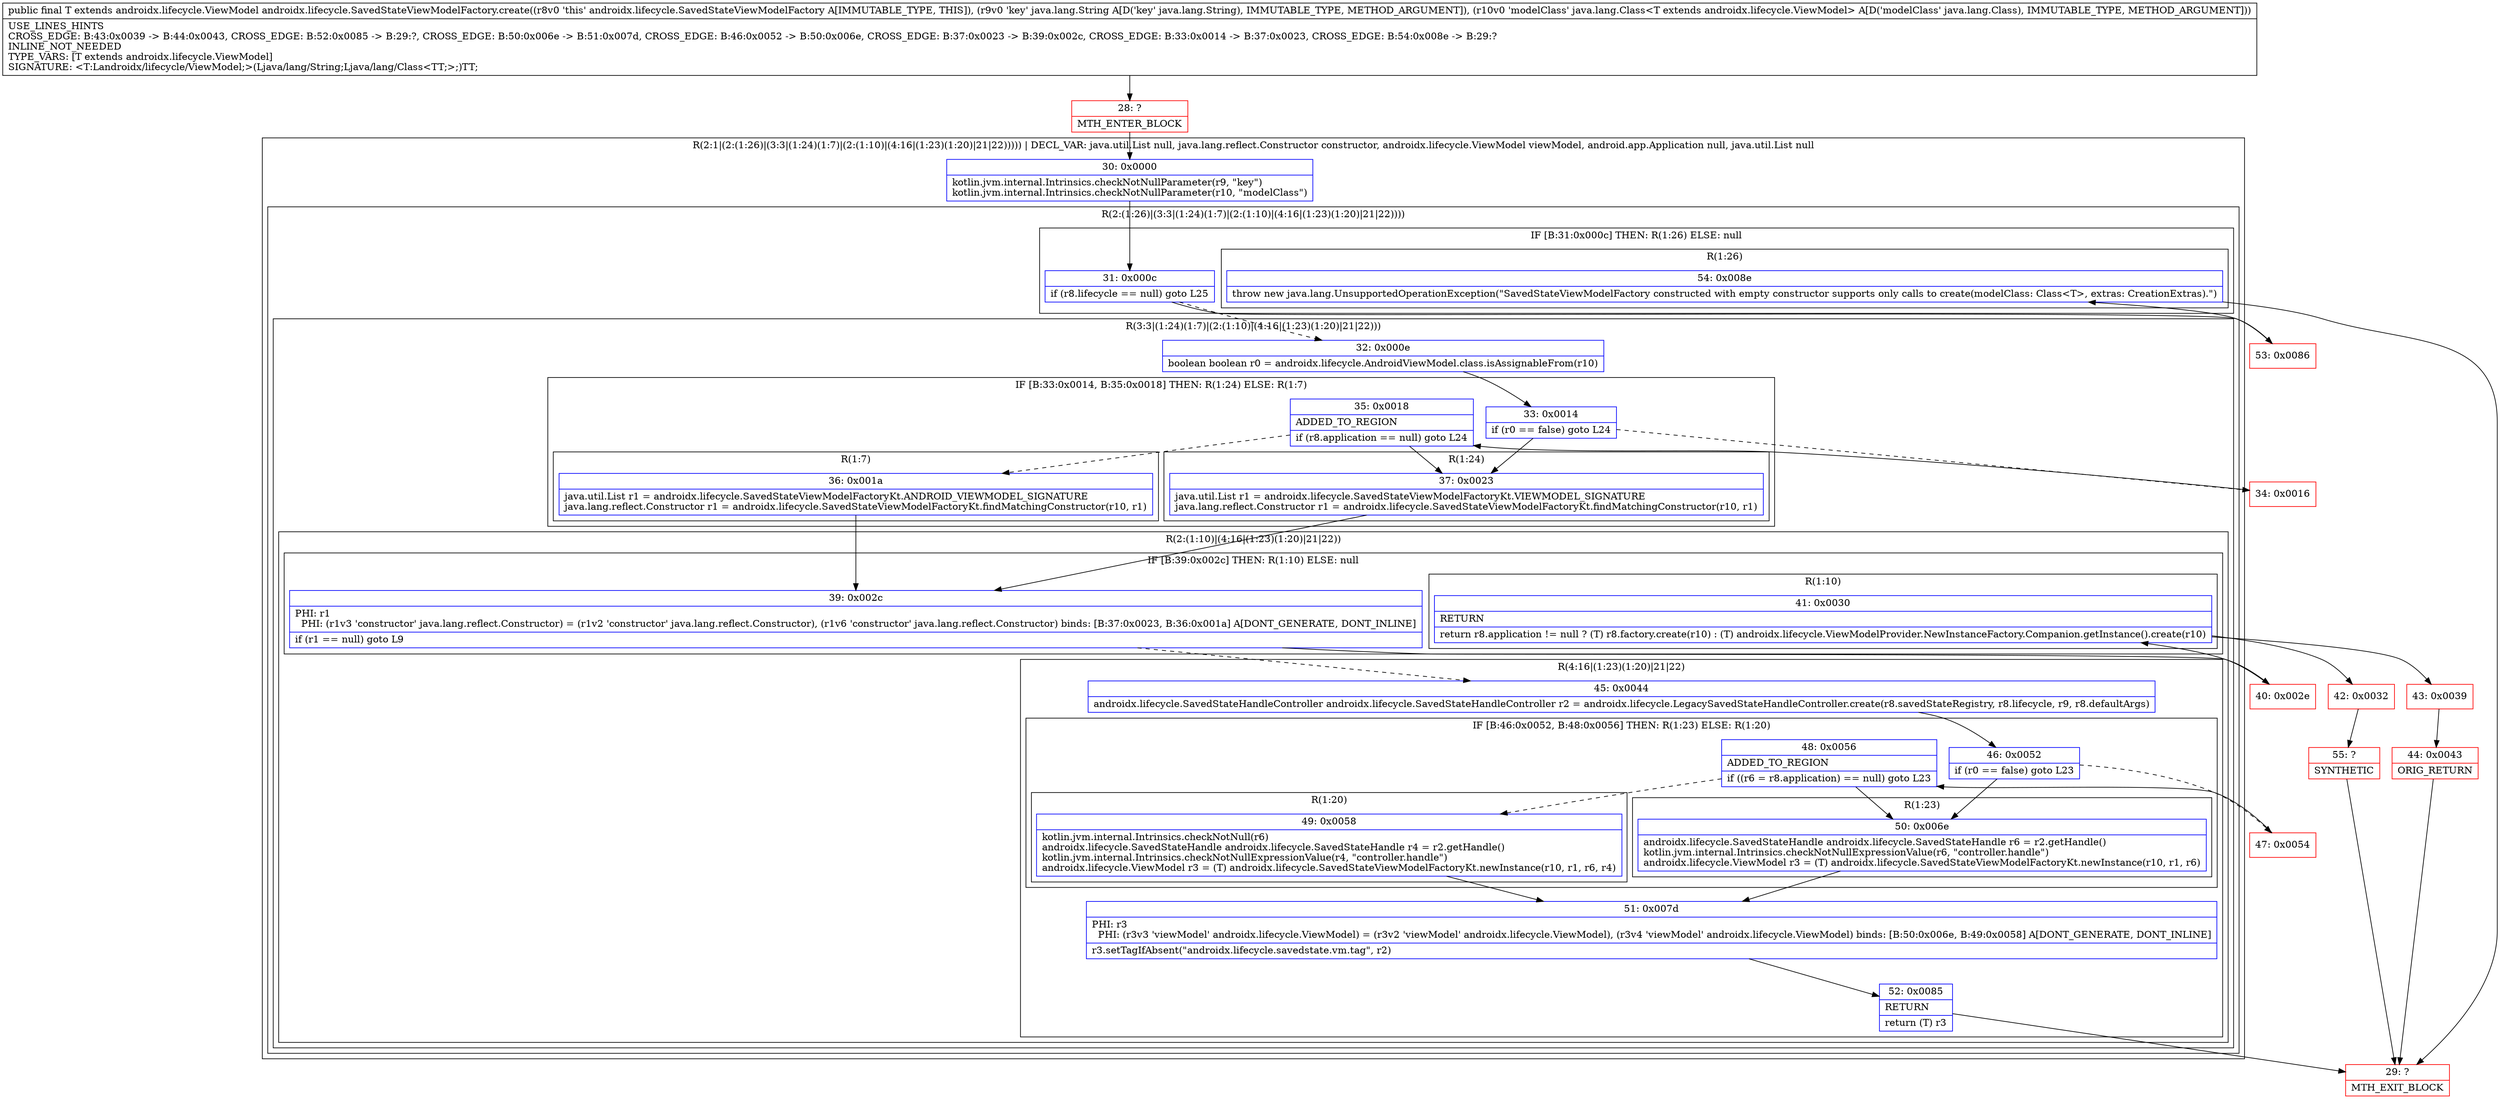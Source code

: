 digraph "CFG forandroidx.lifecycle.SavedStateViewModelFactory.create(Ljava\/lang\/String;Ljava\/lang\/Class;)Landroidx\/lifecycle\/ViewModel;" {
subgraph cluster_Region_1449549260 {
label = "R(2:1|(2:(1:26)|(3:3|(1:24)(1:7)|(2:(1:10)|(4:16|(1:23)(1:20)|21|22))))) | DECL_VAR: java.util.List null, java.lang.reflect.Constructor constructor, androidx.lifecycle.ViewModel viewModel, android.app.Application null, java.util.List null\l";
node [shape=record,color=blue];
Node_30 [shape=record,label="{30\:\ 0x0000|kotlin.jvm.internal.Intrinsics.checkNotNullParameter(r9, \"key\")\lkotlin.jvm.internal.Intrinsics.checkNotNullParameter(r10, \"modelClass\")\l}"];
subgraph cluster_Region_60857005 {
label = "R(2:(1:26)|(3:3|(1:24)(1:7)|(2:(1:10)|(4:16|(1:23)(1:20)|21|22))))";
node [shape=record,color=blue];
subgraph cluster_IfRegion_487338161 {
label = "IF [B:31:0x000c] THEN: R(1:26) ELSE: null";
node [shape=record,color=blue];
Node_31 [shape=record,label="{31\:\ 0x000c|if (r8.lifecycle == null) goto L25\l}"];
subgraph cluster_Region_1830640090 {
label = "R(1:26)";
node [shape=record,color=blue];
Node_54 [shape=record,label="{54\:\ 0x008e|throw new java.lang.UnsupportedOperationException(\"SavedStateViewModelFactory constructed with empty constructor supports only calls to create(modelClass: Class\<T\>, extras: CreationExtras).\")\l}"];
}
}
subgraph cluster_Region_217464938 {
label = "R(3:3|(1:24)(1:7)|(2:(1:10)|(4:16|(1:23)(1:20)|21|22)))";
node [shape=record,color=blue];
Node_32 [shape=record,label="{32\:\ 0x000e|boolean boolean r0 = androidx.lifecycle.AndroidViewModel.class.isAssignableFrom(r10)\l}"];
subgraph cluster_IfRegion_375322884 {
label = "IF [B:33:0x0014, B:35:0x0018] THEN: R(1:24) ELSE: R(1:7)";
node [shape=record,color=blue];
Node_33 [shape=record,label="{33\:\ 0x0014|if (r0 == false) goto L24\l}"];
Node_35 [shape=record,label="{35\:\ 0x0018|ADDED_TO_REGION\l|if (r8.application == null) goto L24\l}"];
subgraph cluster_Region_2082495465 {
label = "R(1:24)";
node [shape=record,color=blue];
Node_37 [shape=record,label="{37\:\ 0x0023|java.util.List r1 = androidx.lifecycle.SavedStateViewModelFactoryKt.VIEWMODEL_SIGNATURE\ljava.lang.reflect.Constructor r1 = androidx.lifecycle.SavedStateViewModelFactoryKt.findMatchingConstructor(r10, r1)\l}"];
}
subgraph cluster_Region_1114353943 {
label = "R(1:7)";
node [shape=record,color=blue];
Node_36 [shape=record,label="{36\:\ 0x001a|java.util.List r1 = androidx.lifecycle.SavedStateViewModelFactoryKt.ANDROID_VIEWMODEL_SIGNATURE\ljava.lang.reflect.Constructor r1 = androidx.lifecycle.SavedStateViewModelFactoryKt.findMatchingConstructor(r10, r1)\l}"];
}
}
subgraph cluster_Region_158458248 {
label = "R(2:(1:10)|(4:16|(1:23)(1:20)|21|22))";
node [shape=record,color=blue];
subgraph cluster_IfRegion_235108345 {
label = "IF [B:39:0x002c] THEN: R(1:10) ELSE: null";
node [shape=record,color=blue];
Node_39 [shape=record,label="{39\:\ 0x002c|PHI: r1 \l  PHI: (r1v3 'constructor' java.lang.reflect.Constructor) = (r1v2 'constructor' java.lang.reflect.Constructor), (r1v6 'constructor' java.lang.reflect.Constructor) binds: [B:37:0x0023, B:36:0x001a] A[DONT_GENERATE, DONT_INLINE]\l|if (r1 == null) goto L9\l}"];
subgraph cluster_Region_1920358192 {
label = "R(1:10)";
node [shape=record,color=blue];
Node_41 [shape=record,label="{41\:\ 0x0030|RETURN\l|return r8.application != null ? (T) r8.factory.create(r10) : (T) androidx.lifecycle.ViewModelProvider.NewInstanceFactory.Companion.getInstance().create(r10)\l}"];
}
}
subgraph cluster_Region_597485191 {
label = "R(4:16|(1:23)(1:20)|21|22)";
node [shape=record,color=blue];
Node_45 [shape=record,label="{45\:\ 0x0044|androidx.lifecycle.SavedStateHandleController androidx.lifecycle.SavedStateHandleController r2 = androidx.lifecycle.LegacySavedStateHandleController.create(r8.savedStateRegistry, r8.lifecycle, r9, r8.defaultArgs)\l}"];
subgraph cluster_IfRegion_717559873 {
label = "IF [B:46:0x0052, B:48:0x0056] THEN: R(1:23) ELSE: R(1:20)";
node [shape=record,color=blue];
Node_46 [shape=record,label="{46\:\ 0x0052|if (r0 == false) goto L23\l}"];
Node_48 [shape=record,label="{48\:\ 0x0056|ADDED_TO_REGION\l|if ((r6 = r8.application) == null) goto L23\l}"];
subgraph cluster_Region_555345317 {
label = "R(1:23)";
node [shape=record,color=blue];
Node_50 [shape=record,label="{50\:\ 0x006e|androidx.lifecycle.SavedStateHandle androidx.lifecycle.SavedStateHandle r6 = r2.getHandle()\lkotlin.jvm.internal.Intrinsics.checkNotNullExpressionValue(r6, \"controller.handle\")\landroidx.lifecycle.ViewModel r3 = (T) androidx.lifecycle.SavedStateViewModelFactoryKt.newInstance(r10, r1, r6)\l}"];
}
subgraph cluster_Region_1603800444 {
label = "R(1:20)";
node [shape=record,color=blue];
Node_49 [shape=record,label="{49\:\ 0x0058|kotlin.jvm.internal.Intrinsics.checkNotNull(r6)\landroidx.lifecycle.SavedStateHandle androidx.lifecycle.SavedStateHandle r4 = r2.getHandle()\lkotlin.jvm.internal.Intrinsics.checkNotNullExpressionValue(r4, \"controller.handle\")\landroidx.lifecycle.ViewModel r3 = (T) androidx.lifecycle.SavedStateViewModelFactoryKt.newInstance(r10, r1, r6, r4)\l}"];
}
}
Node_51 [shape=record,label="{51\:\ 0x007d|PHI: r3 \l  PHI: (r3v3 'viewModel' androidx.lifecycle.ViewModel) = (r3v2 'viewModel' androidx.lifecycle.ViewModel), (r3v4 'viewModel' androidx.lifecycle.ViewModel) binds: [B:50:0x006e, B:49:0x0058] A[DONT_GENERATE, DONT_INLINE]\l|r3.setTagIfAbsent(\"androidx.lifecycle.savedstate.vm.tag\", r2)\l}"];
Node_52 [shape=record,label="{52\:\ 0x0085|RETURN\l|return (T) r3\l}"];
}
}
}
}
}
Node_28 [shape=record,color=red,label="{28\:\ ?|MTH_ENTER_BLOCK\l}"];
Node_34 [shape=record,color=red,label="{34\:\ 0x0016}"];
Node_40 [shape=record,color=red,label="{40\:\ 0x002e}"];
Node_42 [shape=record,color=red,label="{42\:\ 0x0032}"];
Node_55 [shape=record,color=red,label="{55\:\ ?|SYNTHETIC\l}"];
Node_29 [shape=record,color=red,label="{29\:\ ?|MTH_EXIT_BLOCK\l}"];
Node_43 [shape=record,color=red,label="{43\:\ 0x0039}"];
Node_44 [shape=record,color=red,label="{44\:\ 0x0043|ORIG_RETURN\l}"];
Node_47 [shape=record,color=red,label="{47\:\ 0x0054}"];
Node_53 [shape=record,color=red,label="{53\:\ 0x0086}"];
MethodNode[shape=record,label="{public final T extends androidx.lifecycle.ViewModel androidx.lifecycle.SavedStateViewModelFactory.create((r8v0 'this' androidx.lifecycle.SavedStateViewModelFactory A[IMMUTABLE_TYPE, THIS]), (r9v0 'key' java.lang.String A[D('key' java.lang.String), IMMUTABLE_TYPE, METHOD_ARGUMENT]), (r10v0 'modelClass' java.lang.Class\<T extends androidx.lifecycle.ViewModel\> A[D('modelClass' java.lang.Class), IMMUTABLE_TYPE, METHOD_ARGUMENT]))  | USE_LINES_HINTS\lCROSS_EDGE: B:43:0x0039 \-\> B:44:0x0043, CROSS_EDGE: B:52:0x0085 \-\> B:29:?, CROSS_EDGE: B:50:0x006e \-\> B:51:0x007d, CROSS_EDGE: B:46:0x0052 \-\> B:50:0x006e, CROSS_EDGE: B:37:0x0023 \-\> B:39:0x002c, CROSS_EDGE: B:33:0x0014 \-\> B:37:0x0023, CROSS_EDGE: B:54:0x008e \-\> B:29:?\lINLINE_NOT_NEEDED\lTYPE_VARS: [T extends androidx.lifecycle.ViewModel]\lSIGNATURE: \<T:Landroidx\/lifecycle\/ViewModel;\>(Ljava\/lang\/String;Ljava\/lang\/Class\<TT;\>;)TT;\l}"];
MethodNode -> Node_28;Node_30 -> Node_31;
Node_31 -> Node_32[style=dashed];
Node_31 -> Node_53;
Node_54 -> Node_29;
Node_32 -> Node_33;
Node_33 -> Node_34[style=dashed];
Node_33 -> Node_37;
Node_35 -> Node_36[style=dashed];
Node_35 -> Node_37;
Node_37 -> Node_39;
Node_36 -> Node_39;
Node_39 -> Node_40;
Node_39 -> Node_45[style=dashed];
Node_41 -> Node_42;
Node_41 -> Node_43;
Node_45 -> Node_46;
Node_46 -> Node_47[style=dashed];
Node_46 -> Node_50;
Node_48 -> Node_49[style=dashed];
Node_48 -> Node_50;
Node_50 -> Node_51;
Node_49 -> Node_51;
Node_51 -> Node_52;
Node_52 -> Node_29;
Node_28 -> Node_30;
Node_34 -> Node_35;
Node_40 -> Node_41;
Node_42 -> Node_55;
Node_55 -> Node_29;
Node_43 -> Node_44;
Node_44 -> Node_29;
Node_47 -> Node_48;
Node_53 -> Node_54;
}

